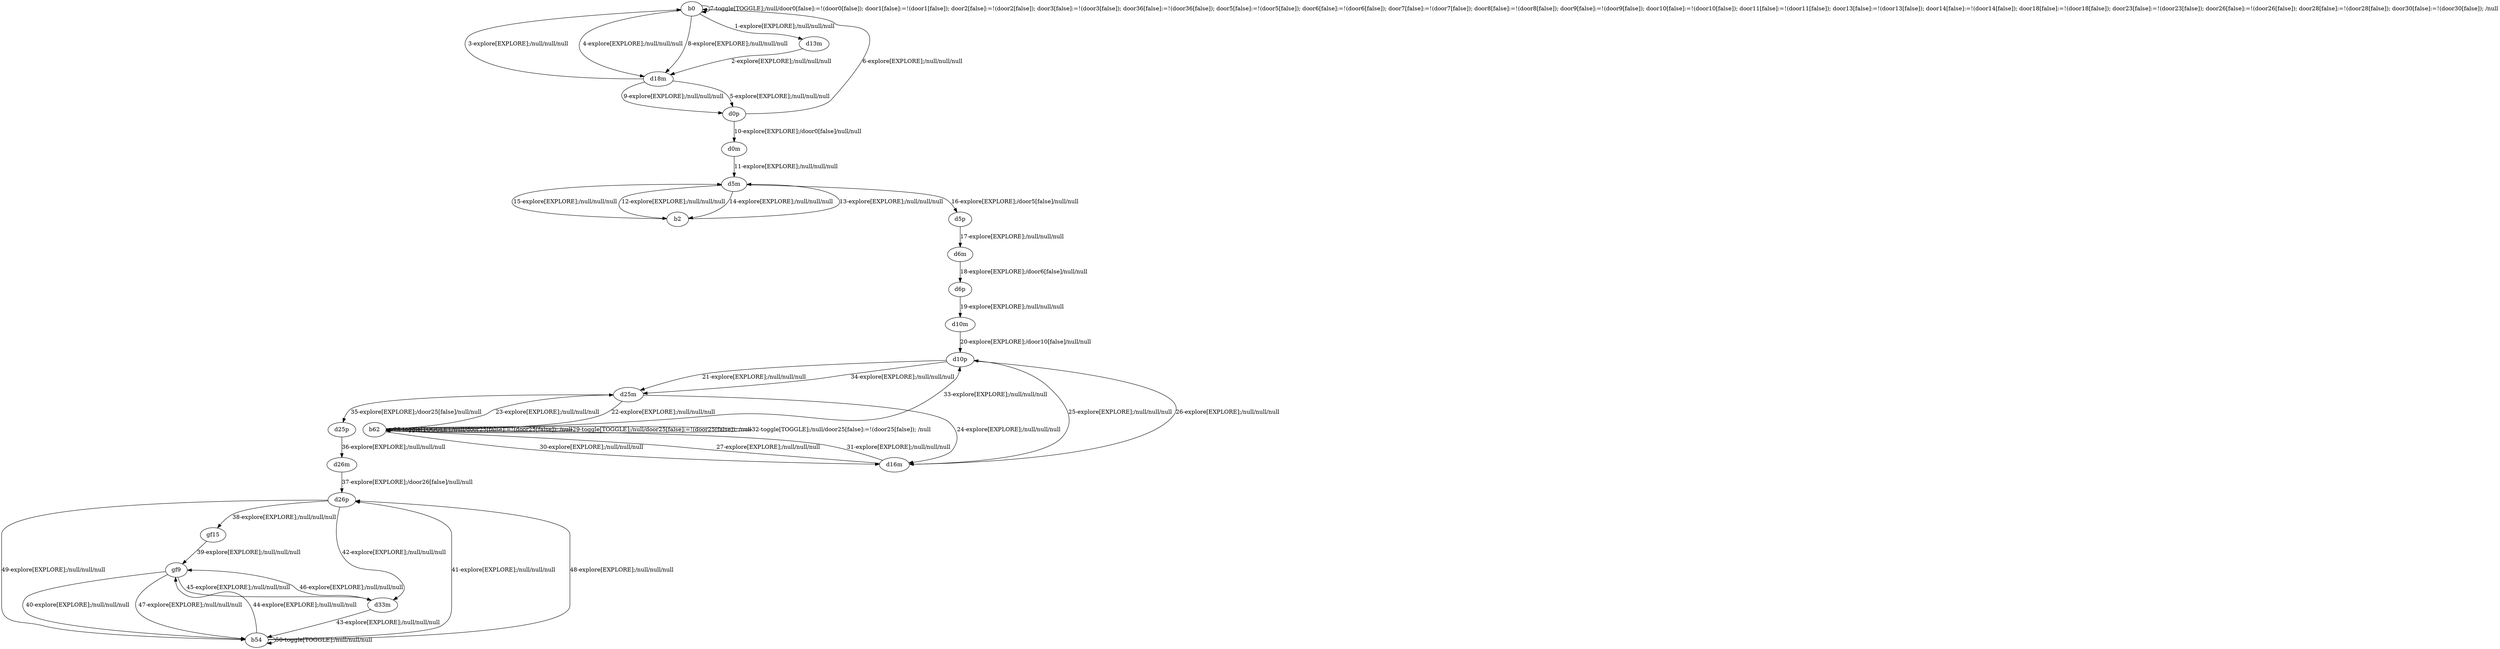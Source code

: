 # Total number of goals covered by this test: 2
# b54 --> b54
# d26p --> b54

digraph g {
"b0" -> "d13m" [label = "1-explore[EXPLORE];/null/null/null"];
"d13m" -> "d18m" [label = "2-explore[EXPLORE];/null/null/null"];
"d18m" -> "b0" [label = "3-explore[EXPLORE];/null/null/null"];
"b0" -> "d18m" [label = "4-explore[EXPLORE];/null/null/null"];
"d18m" -> "d0p" [label = "5-explore[EXPLORE];/null/null/null"];
"d0p" -> "b0" [label = "6-explore[EXPLORE];/null/null/null"];
"b0" -> "b0" [label = "7-toggle[TOGGLE];/null/door0[false]:=!(door0[false]); door1[false]:=!(door1[false]); door2[false]:=!(door2[false]); door3[false]:=!(door3[false]); door36[false]:=!(door36[false]); door5[false]:=!(door5[false]); door6[false]:=!(door6[false]); door7[false]:=!(door7[false]); door8[false]:=!(door8[false]); door9[false]:=!(door9[false]); door10[false]:=!(door10[false]); door11[false]:=!(door11[false]); door13[false]:=!(door13[false]); door14[false]:=!(door14[false]); door18[false]:=!(door18[false]); door23[false]:=!(door23[false]); door26[false]:=!(door26[false]); door28[false]:=!(door28[false]); door30[false]:=!(door30[false]); /null"];
"b0" -> "d18m" [label = "8-explore[EXPLORE];/null/null/null"];
"d18m" -> "d0p" [label = "9-explore[EXPLORE];/null/null/null"];
"d0p" -> "d0m" [label = "10-explore[EXPLORE];/door0[false]/null/null"];
"d0m" -> "d5m" [label = "11-explore[EXPLORE];/null/null/null"];
"d5m" -> "b2" [label = "12-explore[EXPLORE];/null/null/null"];
"b2" -> "d5m" [label = "13-explore[EXPLORE];/null/null/null"];
"d5m" -> "b2" [label = "14-explore[EXPLORE];/null/null/null"];
"b2" -> "d5m" [label = "15-explore[EXPLORE];/null/null/null"];
"d5m" -> "d5p" [label = "16-explore[EXPLORE];/door5[false]/null/null"];
"d5p" -> "d6m" [label = "17-explore[EXPLORE];/null/null/null"];
"d6m" -> "d6p" [label = "18-explore[EXPLORE];/door6[false]/null/null"];
"d6p" -> "d10m" [label = "19-explore[EXPLORE];/null/null/null"];
"d10m" -> "d10p" [label = "20-explore[EXPLORE];/door10[false]/null/null"];
"d10p" -> "d25m" [label = "21-explore[EXPLORE];/null/null/null"];
"d25m" -> "b62" [label = "22-explore[EXPLORE];/null/null/null"];
"b62" -> "d25m" [label = "23-explore[EXPLORE];/null/null/null"];
"d25m" -> "d16m" [label = "24-explore[EXPLORE];/null/null/null"];
"d16m" -> "d10p" [label = "25-explore[EXPLORE];/null/null/null"];
"d10p" -> "d16m" [label = "26-explore[EXPLORE];/null/null/null"];
"d16m" -> "b62" [label = "27-explore[EXPLORE];/null/null/null"];
"b62" -> "b62" [label = "28-toggle[TOGGLE];/null/door25[false]:=!(door25[false]); /null"];
"b62" -> "b62" [label = "29-toggle[TOGGLE];/null/door25[false]:=!(door25[false]); /null"];
"b62" -> "d16m" [label = "30-explore[EXPLORE];/null/null/null"];
"d16m" -> "b62" [label = "31-explore[EXPLORE];/null/null/null"];
"b62" -> "b62" [label = "32-toggle[TOGGLE];/null/door25[false]:=!(door25[false]); /null"];
"b62" -> "d10p" [label = "33-explore[EXPLORE];/null/null/null"];
"d10p" -> "d25m" [label = "34-explore[EXPLORE];/null/null/null"];
"d25m" -> "d25p" [label = "35-explore[EXPLORE];/door25[false]/null/null"];
"d25p" -> "d26m" [label = "36-explore[EXPLORE];/null/null/null"];
"d26m" -> "d26p" [label = "37-explore[EXPLORE];/door26[false]/null/null"];
"d26p" -> "gf15" [label = "38-explore[EXPLORE];/null/null/null"];
"gf15" -> "gf9" [label = "39-explore[EXPLORE];/null/null/null"];
"gf9" -> "b54" [label = "40-explore[EXPLORE];/null/null/null"];
"b54" -> "d26p" [label = "41-explore[EXPLORE];/null/null/null"];
"d26p" -> "d33m" [label = "42-explore[EXPLORE];/null/null/null"];
"d33m" -> "b54" [label = "43-explore[EXPLORE];/null/null/null"];
"b54" -> "gf9" [label = "44-explore[EXPLORE];/null/null/null"];
"gf9" -> "d33m" [label = "45-explore[EXPLORE];/null/null/null"];
"d33m" -> "gf9" [label = "46-explore[EXPLORE];/null/null/null"];
"gf9" -> "b54" [label = "47-explore[EXPLORE];/null/null/null"];
"b54" -> "d26p" [label = "48-explore[EXPLORE];/null/null/null"];
"d26p" -> "b54" [label = "49-explore[EXPLORE];/null/null/null"];
"b54" -> "b54" [label = "50-toggle[TOGGLE];/null/null/null"];
}